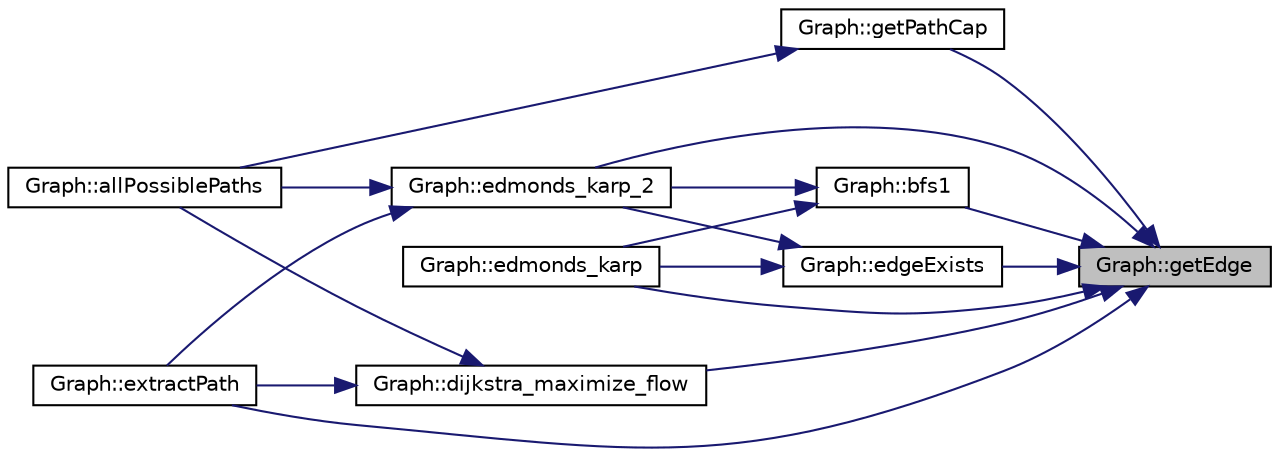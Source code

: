 digraph "Graph::getEdge"
{
 // LATEX_PDF_SIZE
  edge [fontname="Helvetica",fontsize="10",labelfontname="Helvetica",labelfontsize="10"];
  node [fontname="Helvetica",fontsize="10",shape=record];
  rankdir="RL";
  Node1 [label="Graph::getEdge",height=0.2,width=0.4,color="black", fillcolor="grey75", style="filled", fontcolor="black",tooltip=" "];
  Node1 -> Node2 [dir="back",color="midnightblue",fontsize="10",style="solid",fontname="Helvetica"];
  Node2 [label="Graph::bfs1",height=0.2,width=0.4,color="black", fillcolor="white", style="filled",URL="$class_graph.html#a82b05601052c5adcbf7d2017bc3d022d",tooltip=" "];
  Node2 -> Node3 [dir="back",color="midnightblue",fontsize="10",style="solid",fontname="Helvetica"];
  Node3 [label="Graph::edmonds_karp",height=0.2,width=0.4,color="black", fillcolor="white", style="filled",URL="$class_graph.html#ab68891652ad50c3552539a44611ae0d8",tooltip=" "];
  Node2 -> Node4 [dir="back",color="midnightblue",fontsize="10",style="solid",fontname="Helvetica"];
  Node4 [label="Graph::edmonds_karp_2",height=0.2,width=0.4,color="black", fillcolor="white", style="filled",URL="$class_graph.html#ae280077a511f2c82aa12fc19c765ed09",tooltip=" "];
  Node4 -> Node5 [dir="back",color="midnightblue",fontsize="10",style="solid",fontname="Helvetica"];
  Node5 [label="Graph::allPossiblePaths",height=0.2,width=0.4,color="black", fillcolor="white", style="filled",URL="$class_graph.html#a3674e777846e86dcb0706e34bff03210",tooltip=" "];
  Node4 -> Node6 [dir="back",color="midnightblue",fontsize="10",style="solid",fontname="Helvetica"];
  Node6 [label="Graph::extractPath",height=0.2,width=0.4,color="black", fillcolor="white", style="filled",URL="$class_graph.html#a7aeb68a94ab9cfe1302cb160a7f73e27",tooltip=" "];
  Node1 -> Node7 [dir="back",color="midnightblue",fontsize="10",style="solid",fontname="Helvetica"];
  Node7 [label="Graph::dijkstra_maximize_flow",height=0.2,width=0.4,color="black", fillcolor="white", style="filled",URL="$class_graph.html#a067e6862072fa424f3ce5deab8795311",tooltip=" "];
  Node7 -> Node5 [dir="back",color="midnightblue",fontsize="10",style="solid",fontname="Helvetica"];
  Node7 -> Node6 [dir="back",color="midnightblue",fontsize="10",style="solid",fontname="Helvetica"];
  Node1 -> Node8 [dir="back",color="midnightblue",fontsize="10",style="solid",fontname="Helvetica"];
  Node8 [label="Graph::edgeExists",height=0.2,width=0.4,color="black", fillcolor="white", style="filled",URL="$class_graph.html#ae5a7deb2c3326db1926aa292771a803d",tooltip=" "];
  Node8 -> Node3 [dir="back",color="midnightblue",fontsize="10",style="solid",fontname="Helvetica"];
  Node8 -> Node4 [dir="back",color="midnightblue",fontsize="10",style="solid",fontname="Helvetica"];
  Node1 -> Node3 [dir="back",color="midnightblue",fontsize="10",style="solid",fontname="Helvetica"];
  Node1 -> Node4 [dir="back",color="midnightblue",fontsize="10",style="solid",fontname="Helvetica"];
  Node1 -> Node6 [dir="back",color="midnightblue",fontsize="10",style="solid",fontname="Helvetica"];
  Node1 -> Node9 [dir="back",color="midnightblue",fontsize="10",style="solid",fontname="Helvetica"];
  Node9 [label="Graph::getPathCap",height=0.2,width=0.4,color="black", fillcolor="white", style="filled",URL="$class_graph.html#a9cb6051b67ff65e717dbbada5bcbe7d3",tooltip=" "];
  Node9 -> Node5 [dir="back",color="midnightblue",fontsize="10",style="solid",fontname="Helvetica"];
}
